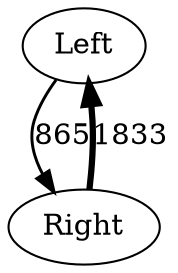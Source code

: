 strict digraph  {
Left;
Right;
Left -> Right  [label=865, penwidth="1.4157119476268412"];
Right -> Left  [label=1833, penwidth="3.0"];
}
